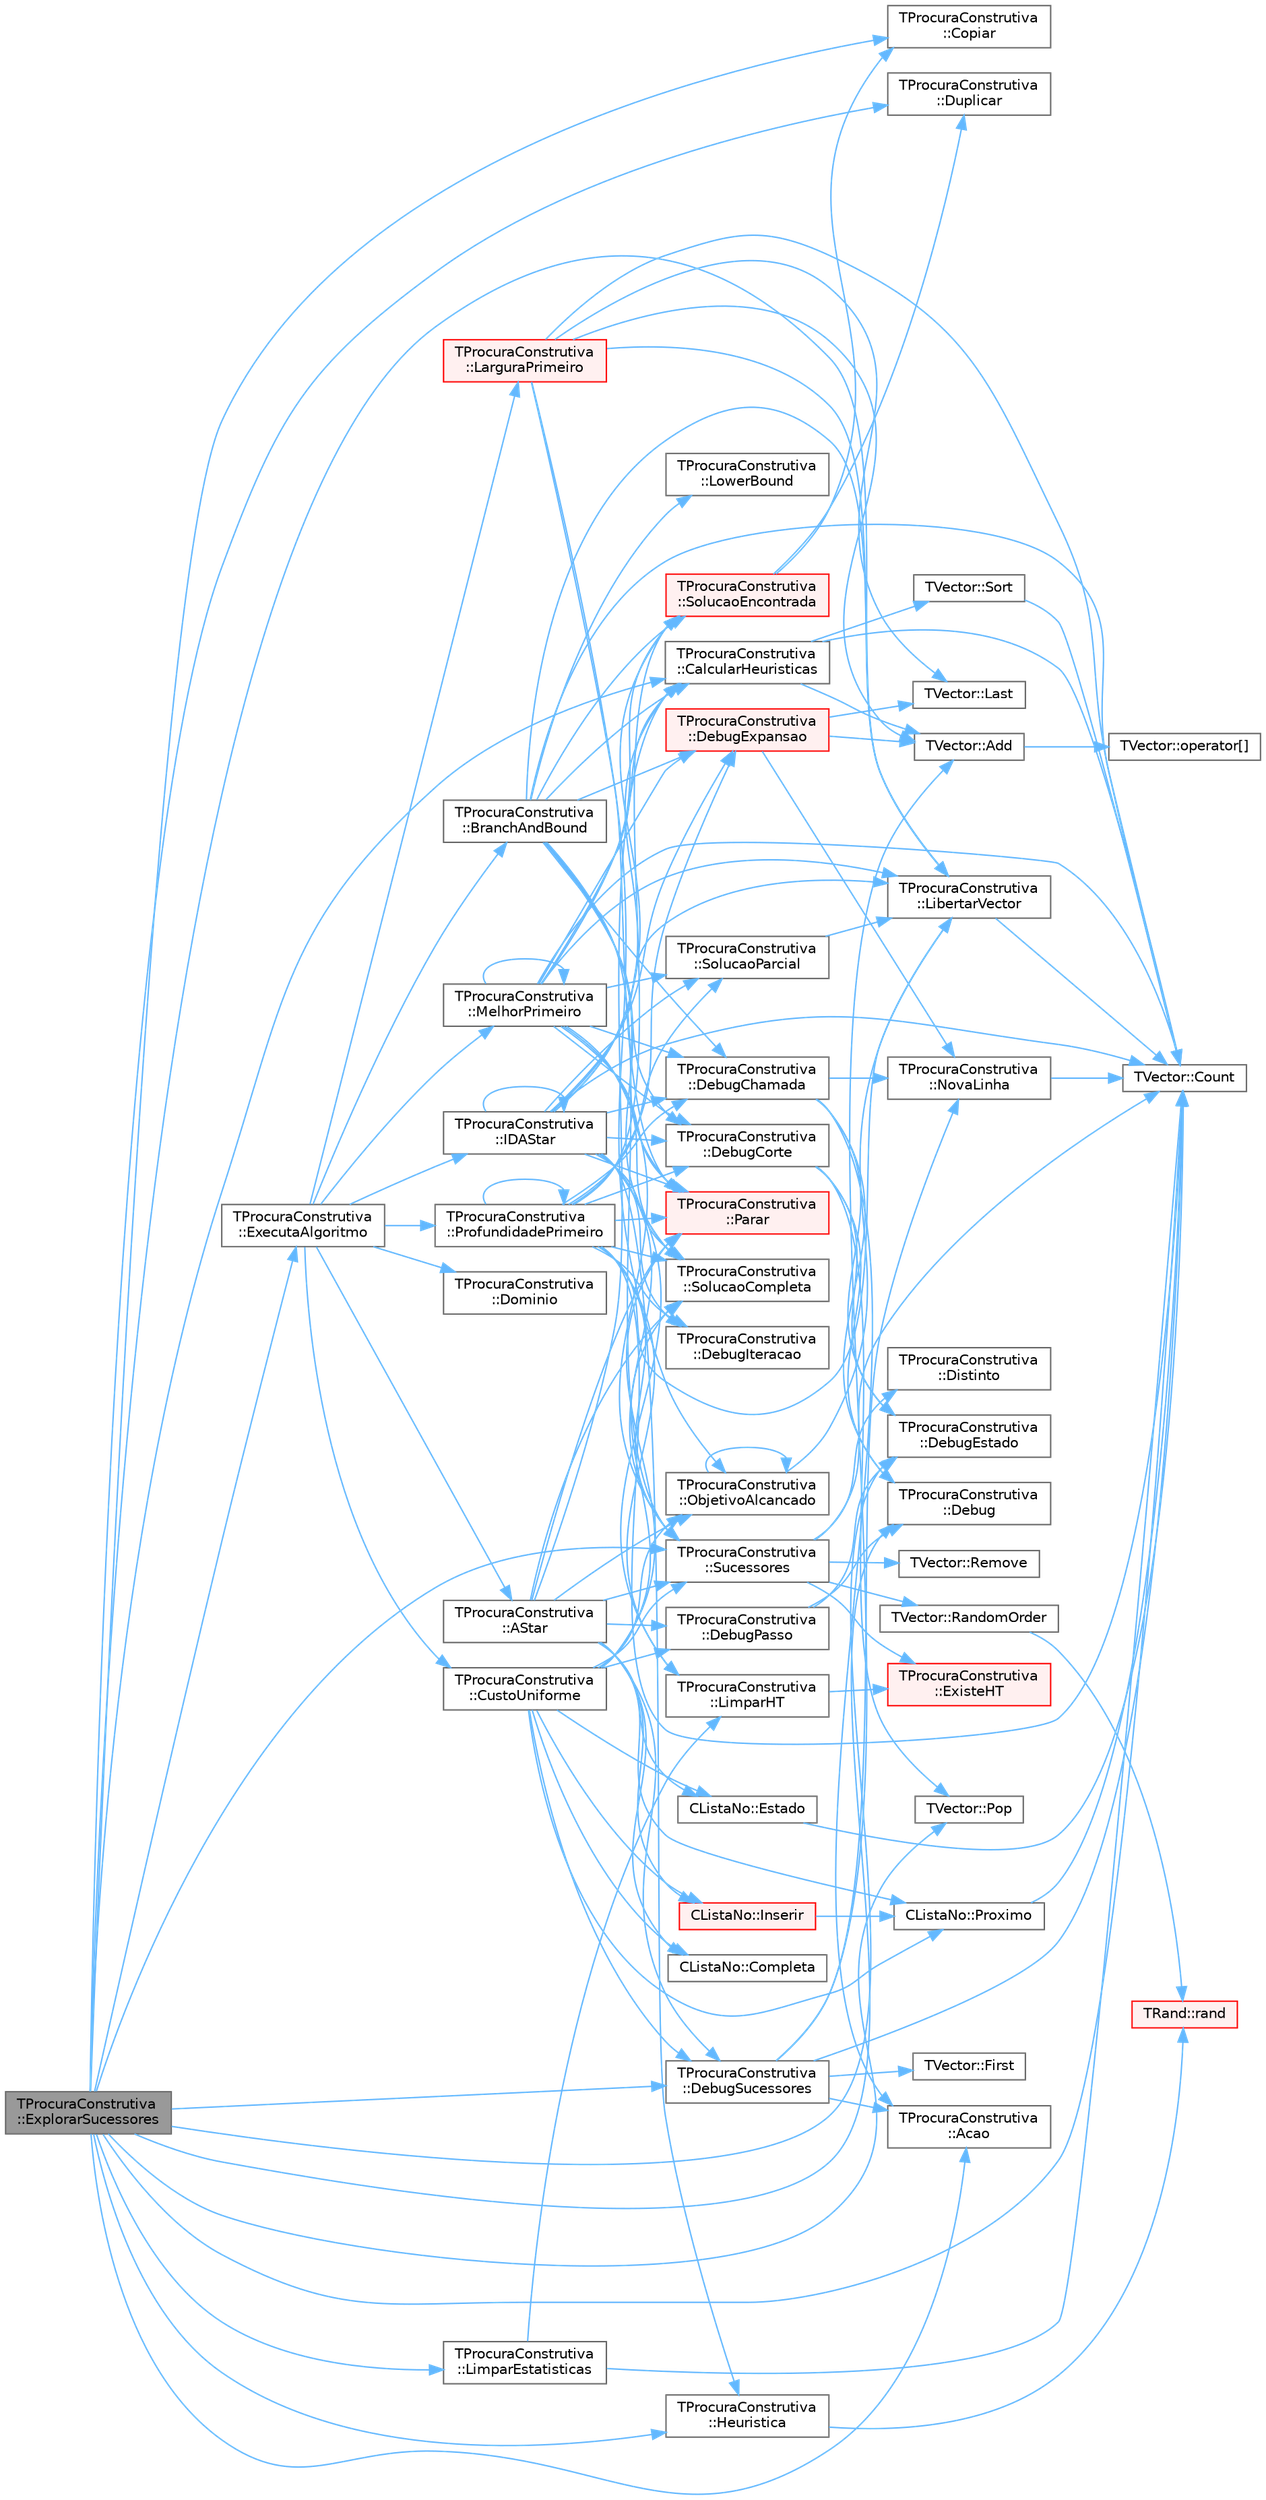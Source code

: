 digraph "TProcuraConstrutiva::ExplorarSucessores"
{
 // LATEX_PDF_SIZE
  bgcolor="transparent";
  edge [fontname=Helvetica,fontsize=10,labelfontname=Helvetica,labelfontsize=10];
  node [fontname=Helvetica,fontsize=10,shape=box,height=0.2,width=0.4];
  rankdir="LR";
  Node1 [id="Node000001",label="TProcuraConstrutiva\l::ExplorarSucessores",height=0.2,width=0.4,color="gray40", fillcolor="grey60", style="filled", fontcolor="black",tooltip=" "];
  Node1 -> Node2 [id="edge143_Node000001_Node000002",color="steelblue1",style="solid",tooltip=" "];
  Node2 [id="Node000002",label="TProcuraConstrutiva\l::Acao",height=0.2,width=0.4,color="grey40", fillcolor="white", style="filled",URL="$group__RedefinicaoSugerida.html#gacbc6e34f3a403d26d806f37b5cd739f6",tooltip="Retorna a ação (movimento, passo, jogada, lance, etc.) que gerou o sucessor."];
  Node1 -> Node3 [id="edge144_Node000001_Node000003",color="steelblue1",style="solid",tooltip=" "];
  Node3 [id="Node000003",label="TProcuraConstrutiva\l::CalcularHeuristicas",height=0.2,width=0.4,color="grey40", fillcolor="white", style="filled",URL="$classTProcuraConstrutiva.html#a640e74c9b6cd340761db671438ad679e",tooltip=" "];
  Node3 -> Node4 [id="edge145_Node000003_Node000004",color="steelblue1",style="solid",tooltip=" "];
  Node4 [id="Node000004",label="TVector::Add",height=0.2,width=0.4,color="grey40", fillcolor="white", style="filled",URL="$classTVector.html#a21e44df6bc9513d711e2047abc5abf3d",tooltip=" "];
  Node4 -> Node5 [id="edge146_Node000004_Node000005",color="steelblue1",style="solid",tooltip=" "];
  Node5 [id="Node000005",label="TVector::operator[]",height=0.2,width=0.4,color="grey40", fillcolor="white", style="filled",URL="$classTVector.html#a372a42fd7c4a94fee43db36d6a339b33",tooltip=" "];
  Node3 -> Node6 [id="edge147_Node000003_Node000006",color="steelblue1",style="solid",tooltip=" "];
  Node6 [id="Node000006",label="TVector::Count",height=0.2,width=0.4,color="grey40", fillcolor="white", style="filled",URL="$classTVector.html#a427bf294df0ee2bf96e30d278c08389f",tooltip=" "];
  Node3 -> Node7 [id="edge148_Node000003_Node000007",color="steelblue1",style="solid",tooltip=" "];
  Node7 [id="Node000007",label="TVector::Sort",height=0.2,width=0.4,color="grey40", fillcolor="white", style="filled",URL="$classTVector.html#ab5f765b4c8271e597e2005757ed52138",tooltip=" "];
  Node7 -> Node6 [id="edge149_Node000007_Node000006",color="steelblue1",style="solid",tooltip=" "];
  Node1 -> Node8 [id="edge150_Node000001_Node000008",color="steelblue1",style="solid",tooltip=" "];
  Node8 [id="Node000008",label="TProcuraConstrutiva\l::Copiar",height=0.2,width=0.4,color="grey40", fillcolor="white", style="filled",URL="$group__RedefinicaoMandatoria.html#ga92eb7af76e68a20fe542afb459e7d642",tooltip="Fica com uma cópia do objecto."];
  Node1 -> Node6 [id="edge151_Node000001_Node000006",color="steelblue1",style="solid",tooltip=" "];
  Node1 -> Node9 [id="edge152_Node000001_Node000009",color="steelblue1",style="solid",tooltip=" "];
  Node9 [id="Node000009",label="TProcuraConstrutiva\l::Debug",height=0.2,width=0.4,color="grey40", fillcolor="white", style="filled",URL="$group__RedefinicaoSugerida.html#ga6bb2ece76e931695c9e32df7ca7143aa",tooltip="Mostra o estado no ecrã, para debug."];
  Node1 -> Node10 [id="edge153_Node000001_Node000010",color="steelblue1",style="solid",tooltip=" "];
  Node10 [id="Node000010",label="TProcuraConstrutiva\l::DebugEstado",height=0.2,width=0.4,color="grey40", fillcolor="white", style="filled",URL="$classTProcuraConstrutiva.html#a3c5b2743566153ca9d45e875106e548b",tooltip=" "];
  Node1 -> Node11 [id="edge154_Node000001_Node000011",color="steelblue1",style="solid",tooltip=" "];
  Node11 [id="Node000011",label="TProcuraConstrutiva\l::DebugSucessores",height=0.2,width=0.4,color="grey40", fillcolor="white", style="filled",URL="$classTProcuraConstrutiva.html#a08aa14ddc895426b2ce3df4d763cbbd7",tooltip=" "];
  Node11 -> Node2 [id="edge155_Node000011_Node000002",color="steelblue1",style="solid",tooltip=" "];
  Node11 -> Node4 [id="edge156_Node000011_Node000004",color="steelblue1",style="solid",tooltip=" "];
  Node11 -> Node6 [id="edge157_Node000011_Node000006",color="steelblue1",style="solid",tooltip=" "];
  Node11 -> Node12 [id="edge158_Node000011_Node000012",color="steelblue1",style="solid",tooltip=" "];
  Node12 [id="Node000012",label="TVector::First",height=0.2,width=0.4,color="grey40", fillcolor="white", style="filled",URL="$classTVector.html#a05f29646493d42f3c77081b6031d70e5",tooltip=" "];
  Node11 -> Node13 [id="edge159_Node000011_Node000013",color="steelblue1",style="solid",tooltip=" "];
  Node13 [id="Node000013",label="TProcuraConstrutiva\l::NovaLinha",height=0.2,width=0.4,color="grey40", fillcolor="white", style="filled",URL="$classTProcuraConstrutiva.html#a7426b2abb333f77ef5d00ae46d5f2d32",tooltip=" "];
  Node13 -> Node6 [id="edge160_Node000013_Node000006",color="steelblue1",style="solid",tooltip=" "];
  Node1 -> Node14 [id="edge161_Node000001_Node000014",color="steelblue1",style="solid",tooltip=" "];
  Node14 [id="Node000014",label="TProcuraConstrutiva\l::Duplicar",height=0.2,width=0.4,color="grey40", fillcolor="white", style="filled",URL="$group__RedefinicaoMandatoria.html#gaf7c2483f38d11825c220b7a8d538a623",tooltip="Cria um objecto que é uma cópia deste."];
  Node1 -> Node15 [id="edge162_Node000001_Node000015",color="steelblue1",style="solid",tooltip=" "];
  Node15 [id="Node000015",label="TProcuraConstrutiva\l::ExecutaAlgoritmo",height=0.2,width=0.4,color="grey40", fillcolor="white", style="filled",URL="$group__RedefinicaoOpcional.html#gae52871eb18c8ae656a2174acf43b3bb3",tooltip="Executa o algoritmo com os parametros atuais."];
  Node15 -> Node16 [id="edge163_Node000015_Node000016",color="steelblue1",style="solid",tooltip=" "];
  Node16 [id="Node000016",label="TProcuraConstrutiva\l::AStar",height=0.2,width=0.4,color="grey40", fillcolor="white", style="filled",URL="$group__ProcurasInformadas.html#ga37dd78e1a9a6742700728135f81964b4",tooltip="Executa a procura A*, algoritmo informado."];
  Node16 -> Node3 [id="edge164_Node000016_Node000003",color="steelblue1",style="solid",tooltip=" "];
  Node16 -> Node17 [id="edge165_Node000016_Node000017",color="steelblue1",style="solid",tooltip=" "];
  Node17 [id="Node000017",label="CListaNo::Completa",height=0.2,width=0.4,color="grey40", fillcolor="white", style="filled",URL="$classCListaNo.html#a1895f082c5a47855d4cb6236b66fd8a0",tooltip=" "];
  Node16 -> Node18 [id="edge166_Node000016_Node000018",color="steelblue1",style="solid",tooltip=" "];
  Node18 [id="Node000018",label="TProcuraConstrutiva\l::DebugPasso",height=0.2,width=0.4,color="grey40", fillcolor="white", style="filled",URL="$classTProcuraConstrutiva.html#a8a25d942dd9c34c27ad92e3e36177f2f",tooltip=" "];
  Node18 -> Node9 [id="edge167_Node000018_Node000009",color="steelblue1",style="solid",tooltip=" "];
  Node18 -> Node10 [id="edge168_Node000018_Node000010",color="steelblue1",style="solid",tooltip=" "];
  Node16 -> Node11 [id="edge169_Node000016_Node000011",color="steelblue1",style="solid",tooltip=" "];
  Node16 -> Node19 [id="edge170_Node000016_Node000019",color="steelblue1",style="solid",tooltip=" "];
  Node19 [id="Node000019",label="CListaNo::Estado",height=0.2,width=0.4,color="grey40", fillcolor="white", style="filled",URL="$classCListaNo.html#a41eb61b9b842b0052c119fe44b789ba8",tooltip=" "];
  Node19 -> Node6 [id="edge171_Node000019_Node000006",color="steelblue1",style="solid",tooltip=" "];
  Node16 -> Node20 [id="edge172_Node000016_Node000020",color="steelblue1",style="solid",tooltip=" "];
  Node20 [id="Node000020",label="CListaNo::Inserir",height=0.2,width=0.4,color="red", fillcolor="#FFF0F0", style="filled",URL="$classCListaNo.html#a7f8ea2bd2165fba49823cc35146f7981",tooltip=" "];
  Node20 -> Node21 [id="edge173_Node000020_Node000021",color="steelblue1",style="solid",tooltip=" "];
  Node21 [id="Node000021",label="CListaNo::Proximo",height=0.2,width=0.4,color="grey40", fillcolor="white", style="filled",URL="$classCListaNo.html#ac0247e41530a14c23afb3279fa15bbfa",tooltip=" "];
  Node21 -> Node6 [id="edge174_Node000021_Node000006",color="steelblue1",style="solid",tooltip=" "];
  Node16 -> Node25 [id="edge175_Node000016_Node000025",color="steelblue1",style="solid",tooltip=" "];
  Node25 [id="Node000025",label="TProcuraConstrutiva\l::ObjetivoAlcancado",height=0.2,width=0.4,color="grey40", fillcolor="white", style="filled",URL="$classTProcuraConstrutiva.html#a8e7879e0ac12522e0eedf3d3d365e51c",tooltip=" "];
  Node25 -> Node26 [id="edge176_Node000025_Node000026",color="steelblue1",style="solid",tooltip=" "];
  Node26 [id="Node000026",label="TProcuraConstrutiva\l::LibertarVector",height=0.2,width=0.4,color="grey40", fillcolor="white", style="filled",URL="$classTProcuraConstrutiva.html#a976f17b2b53ce9ffc7d1795d291262df",tooltip=" "];
  Node26 -> Node6 [id="edge177_Node000026_Node000006",color="steelblue1",style="solid",tooltip=" "];
  Node25 -> Node25 [id="edge178_Node000025_Node000025",color="steelblue1",style="solid",tooltip=" "];
  Node16 -> Node27 [id="edge179_Node000016_Node000027",color="steelblue1",style="solid",tooltip=" "];
  Node27 [id="Node000027",label="TProcuraConstrutiva\l::Parar",height=0.2,width=0.4,color="red", fillcolor="#FFF0F0", style="filled",URL="$group__RedefinicaoOpcional.html#gaed4543b865993696a193d101e925b5b1",tooltip="Verifica se a procura deve ser interrompida."];
  Node16 -> Node21 [id="edge180_Node000016_Node000021",color="steelblue1",style="solid",tooltip=" "];
  Node16 -> Node32 [id="edge181_Node000016_Node000032",color="steelblue1",style="solid",tooltip=" "];
  Node32 [id="Node000032",label="TProcuraConstrutiva\l::SolucaoCompleta",height=0.2,width=0.4,color="grey40", fillcolor="white", style="filled",URL="$group__RedefinicaoMandatoria.html#ga1f3e2b667881c3e910ba372467645304",tooltip="Verifica se o estado actual é objectivo (é uma solução completa)"];
  Node16 -> Node33 [id="edge182_Node000016_Node000033",color="steelblue1",style="solid",tooltip=" "];
  Node33 [id="Node000033",label="TProcuraConstrutiva\l::Sucessores",height=0.2,width=0.4,color="grey40", fillcolor="white", style="filled",URL="$group__RedefinicaoMandatoria.html#ga0a13570d2f5a21296e3c10c2780e170c",tooltip="Coloca em sucessores a lista de estados sucessores."];
  Node33 -> Node6 [id="edge183_Node000033_Node000006",color="steelblue1",style="solid",tooltip=" "];
  Node33 -> Node34 [id="edge184_Node000033_Node000034",color="steelblue1",style="solid",tooltip=" "];
  Node34 [id="Node000034",label="TProcuraConstrutiva\l::Distinto",height=0.2,width=0.4,color="grey40", fillcolor="white", style="filled",URL="$group__RedefinicaoOpcional.html#ga1cf2a30e496ea869e85a9d60b4d469e9",tooltip="Verifica se o estado actual distinto do fornecido."];
  Node33 -> Node35 [id="edge185_Node000033_Node000035",color="steelblue1",style="solid",tooltip=" "];
  Node35 [id="Node000035",label="TProcuraConstrutiva\l::ExisteHT",height=0.2,width=0.4,color="red", fillcolor="#FFF0F0", style="filled",URL="$classTProcuraConstrutiva.html#ad7857beab462b4b09a37e70cc9c787ac",tooltip=" "];
  Node33 -> Node39 [id="edge186_Node000033_Node000039",color="steelblue1",style="solid",tooltip=" "];
  Node39 [id="Node000039",label="TVector::RandomOrder",height=0.2,width=0.4,color="grey40", fillcolor="white", style="filled",URL="$classTVector.html#a747a4587a9dc84f7ac16331df242471f",tooltip=" "];
  Node39 -> Node40 [id="edge187_Node000039_Node000040",color="steelblue1",style="solid",tooltip=" "];
  Node40 [id="Node000040",label="TRand::rand",height=0.2,width=0.4,color="red", fillcolor="#FFF0F0", style="filled",URL="$classTRand.html#a8f8ec155d796c5586198ac75eb966d4f",tooltip=" "];
  Node33 -> Node42 [id="edge188_Node000033_Node000042",color="steelblue1",style="solid",tooltip=" "];
  Node42 [id="Node000042",label="TVector::Remove",height=0.2,width=0.4,color="grey40", fillcolor="white", style="filled",URL="$classTVector.html#a8b6dd0098ec1c4f1291e003665eeeee8",tooltip=" "];
  Node15 -> Node43 [id="edge189_Node000015_Node000043",color="steelblue1",style="solid",tooltip=" "];
  Node43 [id="Node000043",label="TProcuraConstrutiva\l::BranchAndBound",height=0.2,width=0.4,color="grey40", fillcolor="white", style="filled",URL="$group__ProcurasInformadas.html#gafe804dbf6cabda9e627500c2d4f8aafd",tooltip="Executa o algoritmo Branch-and-Bound, um algoritmo informado."];
  Node43 -> Node3 [id="edge190_Node000043_Node000003",color="steelblue1",style="solid",tooltip=" "];
  Node43 -> Node6 [id="edge191_Node000043_Node000006",color="steelblue1",style="solid",tooltip=" "];
  Node43 -> Node44 [id="edge192_Node000043_Node000044",color="steelblue1",style="solid",tooltip=" "];
  Node44 [id="Node000044",label="TProcuraConstrutiva\l::DebugChamada",height=0.2,width=0.4,color="grey40", fillcolor="white", style="filled",URL="$classTProcuraConstrutiva.html#a6962c0cf7350a211ae74b00768d9c232",tooltip=" "];
  Node44 -> Node2 [id="edge193_Node000044_Node000002",color="steelblue1",style="solid",tooltip=" "];
  Node44 -> Node9 [id="edge194_Node000044_Node000009",color="steelblue1",style="solid",tooltip=" "];
  Node44 -> Node10 [id="edge195_Node000044_Node000010",color="steelblue1",style="solid",tooltip=" "];
  Node44 -> Node13 [id="edge196_Node000044_Node000013",color="steelblue1",style="solid",tooltip=" "];
  Node43 -> Node45 [id="edge197_Node000043_Node000045",color="steelblue1",style="solid",tooltip=" "];
  Node45 [id="Node000045",label="TProcuraConstrutiva\l::DebugCorte",height=0.2,width=0.4,color="grey40", fillcolor="white", style="filled",URL="$classTProcuraConstrutiva.html#a042ab47715ba45d53a86413415ea95fd",tooltip=" "];
  Node45 -> Node9 [id="edge198_Node000045_Node000009",color="steelblue1",style="solid",tooltip=" "];
  Node45 -> Node10 [id="edge199_Node000045_Node000010",color="steelblue1",style="solid",tooltip=" "];
  Node45 -> Node46 [id="edge200_Node000045_Node000046",color="steelblue1",style="solid",tooltip=" "];
  Node46 [id="Node000046",label="TVector::Pop",height=0.2,width=0.4,color="grey40", fillcolor="white", style="filled",URL="$classTVector.html#a3249913626d54e46b07e168ce1f05d87",tooltip=" "];
  Node43 -> Node47 [id="edge201_Node000043_Node000047",color="steelblue1",style="solid",tooltip=" "];
  Node47 [id="Node000047",label="TProcuraConstrutiva\l::DebugExpansao",height=0.2,width=0.4,color="red", fillcolor="#FFF0F0", style="filled",URL="$classTProcuraConstrutiva.html#ad02feccb0f347d9a475ed1b883cc12aa",tooltip=" "];
  Node47 -> Node4 [id="edge202_Node000047_Node000004",color="steelblue1",style="solid",tooltip=" "];
  Node47 -> Node49 [id="edge203_Node000047_Node000049",color="steelblue1",style="solid",tooltip=" "];
  Node49 [id="Node000049",label="TVector::Last",height=0.2,width=0.4,color="grey40", fillcolor="white", style="filled",URL="$classTVector.html#aa304d639c79ef2842f9951846c6292e3",tooltip=" "];
  Node47 -> Node13 [id="edge204_Node000047_Node000013",color="steelblue1",style="solid",tooltip=" "];
  Node43 -> Node26 [id="edge205_Node000043_Node000026",color="steelblue1",style="solid",tooltip=" "];
  Node43 -> Node24 [id="edge206_Node000043_Node000024",color="steelblue1",style="solid",tooltip=" "];
  Node24 [id="Node000024",label="TProcuraConstrutiva\l::LowerBound",height=0.2,width=0.4,color="grey40", fillcolor="white", style="filled",URL="$classTProcuraConstrutiva.html#a5f021041a7dfe1b68890d9e5f5f0e6f4",tooltip=" "];
  Node43 -> Node27 [id="edge207_Node000043_Node000027",color="steelblue1",style="solid",tooltip=" "];
  Node43 -> Node32 [id="edge208_Node000043_Node000032",color="steelblue1",style="solid",tooltip=" "];
  Node43 -> Node50 [id="edge209_Node000043_Node000050",color="steelblue1",style="solid",tooltip=" "];
  Node50 [id="Node000050",label="TProcuraConstrutiva\l::SolucaoEncontrada",height=0.2,width=0.4,color="red", fillcolor="#FFF0F0", style="filled",URL="$classTProcuraConstrutiva.html#a2f648df694a20e7fcb688c9979f763fd",tooltip=" "];
  Node50 -> Node8 [id="edge210_Node000050_Node000008",color="steelblue1",style="solid",tooltip=" "];
  Node50 -> Node14 [id="edge211_Node000050_Node000014",color="steelblue1",style="solid",tooltip=" "];
  Node43 -> Node33 [id="edge212_Node000043_Node000033",color="steelblue1",style="solid",tooltip=" "];
  Node15 -> Node53 [id="edge213_Node000015_Node000053",color="steelblue1",style="solid",tooltip=" "];
  Node53 [id="Node000053",label="TProcuraConstrutiva\l::CustoUniforme",height=0.2,width=0.4,color="grey40", fillcolor="white", style="filled",URL="$group__ProcurasCegas.html#ga2343fafdecfd55b69c0ffb71e8f9426b",tooltip="Executa a procura por custo uniforme, algoritmo cego."];
  Node53 -> Node17 [id="edge214_Node000053_Node000017",color="steelblue1",style="solid",tooltip=" "];
  Node53 -> Node18 [id="edge215_Node000053_Node000018",color="steelblue1",style="solid",tooltip=" "];
  Node53 -> Node11 [id="edge216_Node000053_Node000011",color="steelblue1",style="solid",tooltip=" "];
  Node53 -> Node19 [id="edge217_Node000053_Node000019",color="steelblue1",style="solid",tooltip=" "];
  Node53 -> Node20 [id="edge218_Node000053_Node000020",color="steelblue1",style="solid",tooltip=" "];
  Node53 -> Node25 [id="edge219_Node000053_Node000025",color="steelblue1",style="solid",tooltip=" "];
  Node53 -> Node27 [id="edge220_Node000053_Node000027",color="steelblue1",style="solid",tooltip=" "];
  Node53 -> Node21 [id="edge221_Node000053_Node000021",color="steelblue1",style="solid",tooltip=" "];
  Node53 -> Node32 [id="edge222_Node000053_Node000032",color="steelblue1",style="solid",tooltip=" "];
  Node53 -> Node33 [id="edge223_Node000053_Node000033",color="steelblue1",style="solid",tooltip=" "];
  Node15 -> Node54 [id="edge224_Node000015_Node000054",color="steelblue1",style="solid",tooltip=" "];
  Node54 [id="Node000054",label="TProcuraConstrutiva\l::Dominio",height=0.2,width=0.4,color="grey40", fillcolor="white", style="filled",URL="$classTProcuraConstrutiva.html#a6dc1daad843c50560a5f3dd8bbe23f56",tooltip=" "];
  Node15 -> Node55 [id="edge225_Node000015_Node000055",color="steelblue1",style="solid",tooltip=" "];
  Node55 [id="Node000055",label="TProcuraConstrutiva\l::IDAStar",height=0.2,width=0.4,color="grey40", fillcolor="white", style="filled",URL="$group__ProcurasInformadas.html#gae77f9608e7988052377d7025bee7c4e8",tooltip="Executa a procura IDA*, algoritmo informado."];
  Node55 -> Node3 [id="edge226_Node000055_Node000003",color="steelblue1",style="solid",tooltip=" "];
  Node55 -> Node6 [id="edge227_Node000055_Node000006",color="steelblue1",style="solid",tooltip=" "];
  Node55 -> Node44 [id="edge228_Node000055_Node000044",color="steelblue1",style="solid",tooltip=" "];
  Node55 -> Node45 [id="edge229_Node000055_Node000045",color="steelblue1",style="solid",tooltip=" "];
  Node55 -> Node47 [id="edge230_Node000055_Node000047",color="steelblue1",style="solid",tooltip=" "];
  Node55 -> Node56 [id="edge231_Node000055_Node000056",color="steelblue1",style="solid",tooltip=" "];
  Node56 [id="Node000056",label="TProcuraConstrutiva\l::DebugIteracao",height=0.2,width=0.4,color="grey40", fillcolor="white", style="filled",URL="$classTProcuraConstrutiva.html#ae464aeb16628493409e4d88cede9a9e7",tooltip=" "];
  Node55 -> Node57 [id="edge232_Node000055_Node000057",color="steelblue1",style="solid",tooltip=" "];
  Node57 [id="Node000057",label="TProcuraConstrutiva\l::Heuristica",height=0.2,width=0.4,color="grey40", fillcolor="white", style="filled",URL="$group__RedefinicaoSugerida.html#ga0e8bb1bd33683545dc4f8f6329548b40",tooltip="Função para calcular quanto falta para o final, o valor da heurística."];
  Node57 -> Node40 [id="edge233_Node000057_Node000040",color="steelblue1",style="solid",tooltip=" "];
  Node55 -> Node55 [id="edge234_Node000055_Node000055",color="steelblue1",style="solid",tooltip=" "];
  Node55 -> Node26 [id="edge235_Node000055_Node000026",color="steelblue1",style="solid",tooltip=" "];
  Node55 -> Node58 [id="edge236_Node000055_Node000058",color="steelblue1",style="solid",tooltip=" "];
  Node58 [id="Node000058",label="TProcuraConstrutiva\l::LimparHT",height=0.2,width=0.4,color="grey40", fillcolor="white", style="filled",URL="$classTProcuraConstrutiva.html#a8b500987c88352d27a68200454cc3c8c",tooltip=" "];
  Node58 -> Node35 [id="edge237_Node000058_Node000035",color="steelblue1",style="solid",tooltip=" "];
  Node55 -> Node27 [id="edge238_Node000055_Node000027",color="steelblue1",style="solid",tooltip=" "];
  Node55 -> Node32 [id="edge239_Node000055_Node000032",color="steelblue1",style="solid",tooltip=" "];
  Node55 -> Node50 [id="edge240_Node000055_Node000050",color="steelblue1",style="solid",tooltip=" "];
  Node55 -> Node59 [id="edge241_Node000055_Node000059",color="steelblue1",style="solid",tooltip=" "];
  Node59 [id="Node000059",label="TProcuraConstrutiva\l::SolucaoParcial",height=0.2,width=0.4,color="grey40", fillcolor="white", style="filled",URL="$classTProcuraConstrutiva.html#a6bc5ce68c35bb341173421200dec2937",tooltip=" "];
  Node59 -> Node26 [id="edge242_Node000059_Node000026",color="steelblue1",style="solid",tooltip=" "];
  Node55 -> Node33 [id="edge243_Node000055_Node000033",color="steelblue1",style="solid",tooltip=" "];
  Node15 -> Node60 [id="edge244_Node000015_Node000060",color="steelblue1",style="solid",tooltip=" "];
  Node60 [id="Node000060",label="TProcuraConstrutiva\l::LarguraPrimeiro",height=0.2,width=0.4,color="red", fillcolor="#FFF0F0", style="filled",URL="$group__ProcurasCegas.html#gafe656922894d8a27b4cfb70128793af0",tooltip="Executa a procura em largura primeiro, algoritmo cego."];
  Node60 -> Node4 [id="edge245_Node000060_Node000004",color="steelblue1",style="solid",tooltip=" "];
  Node60 -> Node6 [id="edge246_Node000060_Node000006",color="steelblue1",style="solid",tooltip=" "];
  Node60 -> Node49 [id="edge247_Node000060_Node000049",color="steelblue1",style="solid",tooltip=" "];
  Node60 -> Node26 [id="edge248_Node000060_Node000026",color="steelblue1",style="solid",tooltip=" "];
  Node60 -> Node25 [id="edge249_Node000060_Node000025",color="steelblue1",style="solid",tooltip=" "];
  Node60 -> Node27 [id="edge250_Node000060_Node000027",color="steelblue1",style="solid",tooltip=" "];
  Node15 -> Node62 [id="edge251_Node000015_Node000062",color="steelblue1",style="solid",tooltip=" "];
  Node62 [id="Node000062",label="TProcuraConstrutiva\l::MelhorPrimeiro",height=0.2,width=0.4,color="grey40", fillcolor="white", style="filled",URL="$group__ProcurasInformadas.html#gaebb84182343041bc276e4ceceb4b13aa",tooltip="Executa a procura melhor primeiro, algoritmo informado."];
  Node62 -> Node3 [id="edge252_Node000062_Node000003",color="steelblue1",style="solid",tooltip=" "];
  Node62 -> Node6 [id="edge253_Node000062_Node000006",color="steelblue1",style="solid",tooltip=" "];
  Node62 -> Node44 [id="edge254_Node000062_Node000044",color="steelblue1",style="solid",tooltip=" "];
  Node62 -> Node45 [id="edge255_Node000062_Node000045",color="steelblue1",style="solid",tooltip=" "];
  Node62 -> Node47 [id="edge256_Node000062_Node000047",color="steelblue1",style="solid",tooltip=" "];
  Node62 -> Node26 [id="edge257_Node000062_Node000026",color="steelblue1",style="solid",tooltip=" "];
  Node62 -> Node62 [id="edge258_Node000062_Node000062",color="steelblue1",style="solid",tooltip=" "];
  Node62 -> Node27 [id="edge259_Node000062_Node000027",color="steelblue1",style="solid",tooltip=" "];
  Node62 -> Node32 [id="edge260_Node000062_Node000032",color="steelblue1",style="solid",tooltip=" "];
  Node62 -> Node50 [id="edge261_Node000062_Node000050",color="steelblue1",style="solid",tooltip=" "];
  Node62 -> Node59 [id="edge262_Node000062_Node000059",color="steelblue1",style="solid",tooltip=" "];
  Node62 -> Node33 [id="edge263_Node000062_Node000033",color="steelblue1",style="solid",tooltip=" "];
  Node15 -> Node63 [id="edge264_Node000015_Node000063",color="steelblue1",style="solid",tooltip=" "];
  Node63 [id="Node000063",label="TProcuraConstrutiva\l::ProfundidadePrimeiro",height=0.2,width=0.4,color="grey40", fillcolor="white", style="filled",URL="$group__ProcurasCegas.html#gaf00d9776f6b25d56138efb6725b86228",tooltip="Executa a procura em profundidade primeiro, algoritmo cego."];
  Node63 -> Node6 [id="edge265_Node000063_Node000006",color="steelblue1",style="solid",tooltip=" "];
  Node63 -> Node44 [id="edge266_Node000063_Node000044",color="steelblue1",style="solid",tooltip=" "];
  Node63 -> Node45 [id="edge267_Node000063_Node000045",color="steelblue1",style="solid",tooltip=" "];
  Node63 -> Node47 [id="edge268_Node000063_Node000047",color="steelblue1",style="solid",tooltip=" "];
  Node63 -> Node56 [id="edge269_Node000063_Node000056",color="steelblue1",style="solid",tooltip=" "];
  Node63 -> Node26 [id="edge270_Node000063_Node000026",color="steelblue1",style="solid",tooltip=" "];
  Node63 -> Node58 [id="edge271_Node000063_Node000058",color="steelblue1",style="solid",tooltip=" "];
  Node63 -> Node27 [id="edge272_Node000063_Node000027",color="steelblue1",style="solid",tooltip=" "];
  Node63 -> Node63 [id="edge273_Node000063_Node000063",color="steelblue1",style="solid",tooltip=" "];
  Node63 -> Node32 [id="edge274_Node000063_Node000032",color="steelblue1",style="solid",tooltip=" "];
  Node63 -> Node50 [id="edge275_Node000063_Node000050",color="steelblue1",style="solid",tooltip=" "];
  Node63 -> Node59 [id="edge276_Node000063_Node000059",color="steelblue1",style="solid",tooltip=" "];
  Node63 -> Node33 [id="edge277_Node000063_Node000033",color="steelblue1",style="solid",tooltip=" "];
  Node1 -> Node57 [id="edge278_Node000001_Node000057",color="steelblue1",style="solid",tooltip=" "];
  Node1 -> Node26 [id="edge279_Node000001_Node000026",color="steelblue1",style="solid",tooltip=" "];
  Node1 -> Node64 [id="edge280_Node000001_Node000064",color="steelblue1",style="solid",tooltip=" "];
  Node64 [id="Node000064",label="TProcuraConstrutiva\l::LimparEstatisticas",height=0.2,width=0.4,color="grey40", fillcolor="white", style="filled",URL="$classTProcuraConstrutiva.html#ae254bbde1b2e36391d575fc2836fea7f",tooltip=" "];
  Node64 -> Node6 [id="edge281_Node000064_Node000006",color="steelblue1",style="solid",tooltip=" "];
  Node64 -> Node58 [id="edge282_Node000064_Node000058",color="steelblue1",style="solid",tooltip=" "];
  Node1 -> Node46 [id="edge283_Node000001_Node000046",color="steelblue1",style="solid",tooltip=" "];
  Node1 -> Node33 [id="edge284_Node000001_Node000033",color="steelblue1",style="solid",tooltip=" "];
}
